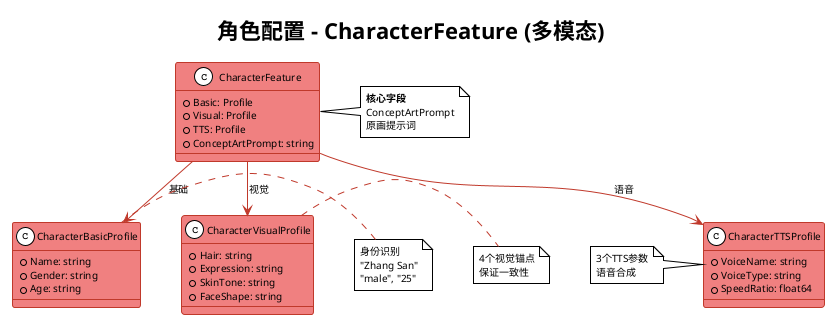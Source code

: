 @startuml 角色配置数据结构

!theme plain
skinparam backgroundColor #FFFFFF
skinparam defaultFontSize 10
skinparam nodesep 40
skinparam ranksep 40

skinparam class {
    BackgroundColor LightCoral
    BorderColor #C0392B
    ArrowColor #C0392B
}

title 角色配置 - CharacterFeature (多模态)

class CharacterFeature {
    + Basic: Profile
    + Visual: Profile
    + TTS: Profile
    + ConceptArtPrompt: string
}

class CharacterBasicProfile {
    + Name: string
    + Gender: string
    + Age: string
}

class CharacterVisualProfile {
    + Hair: string
    + Expression: string
    + SkinTone: string
    + FaceShape: string
}

class CharacterTTSProfile {
    + VoiceName: string
    + VoiceType: string
    + SpeedRatio: float64
}

CharacterFeature --> CharacterBasicProfile : 基础
CharacterFeature --> CharacterVisualProfile : 视觉
CharacterFeature --> CharacterTTSProfile : 语音

note right of CharacterFeature
<b>核心字段</b>
ConceptArtPrompt
原画提示词
end note

note left of CharacterBasicProfile
身份识别
"Zhang San"
"male", "25"
end note

note right of CharacterVisualProfile
4个视觉锚点
保证一致性
end note

note left of CharacterTTSProfile
3个TTS参数
语音合成
end note

@enduml
